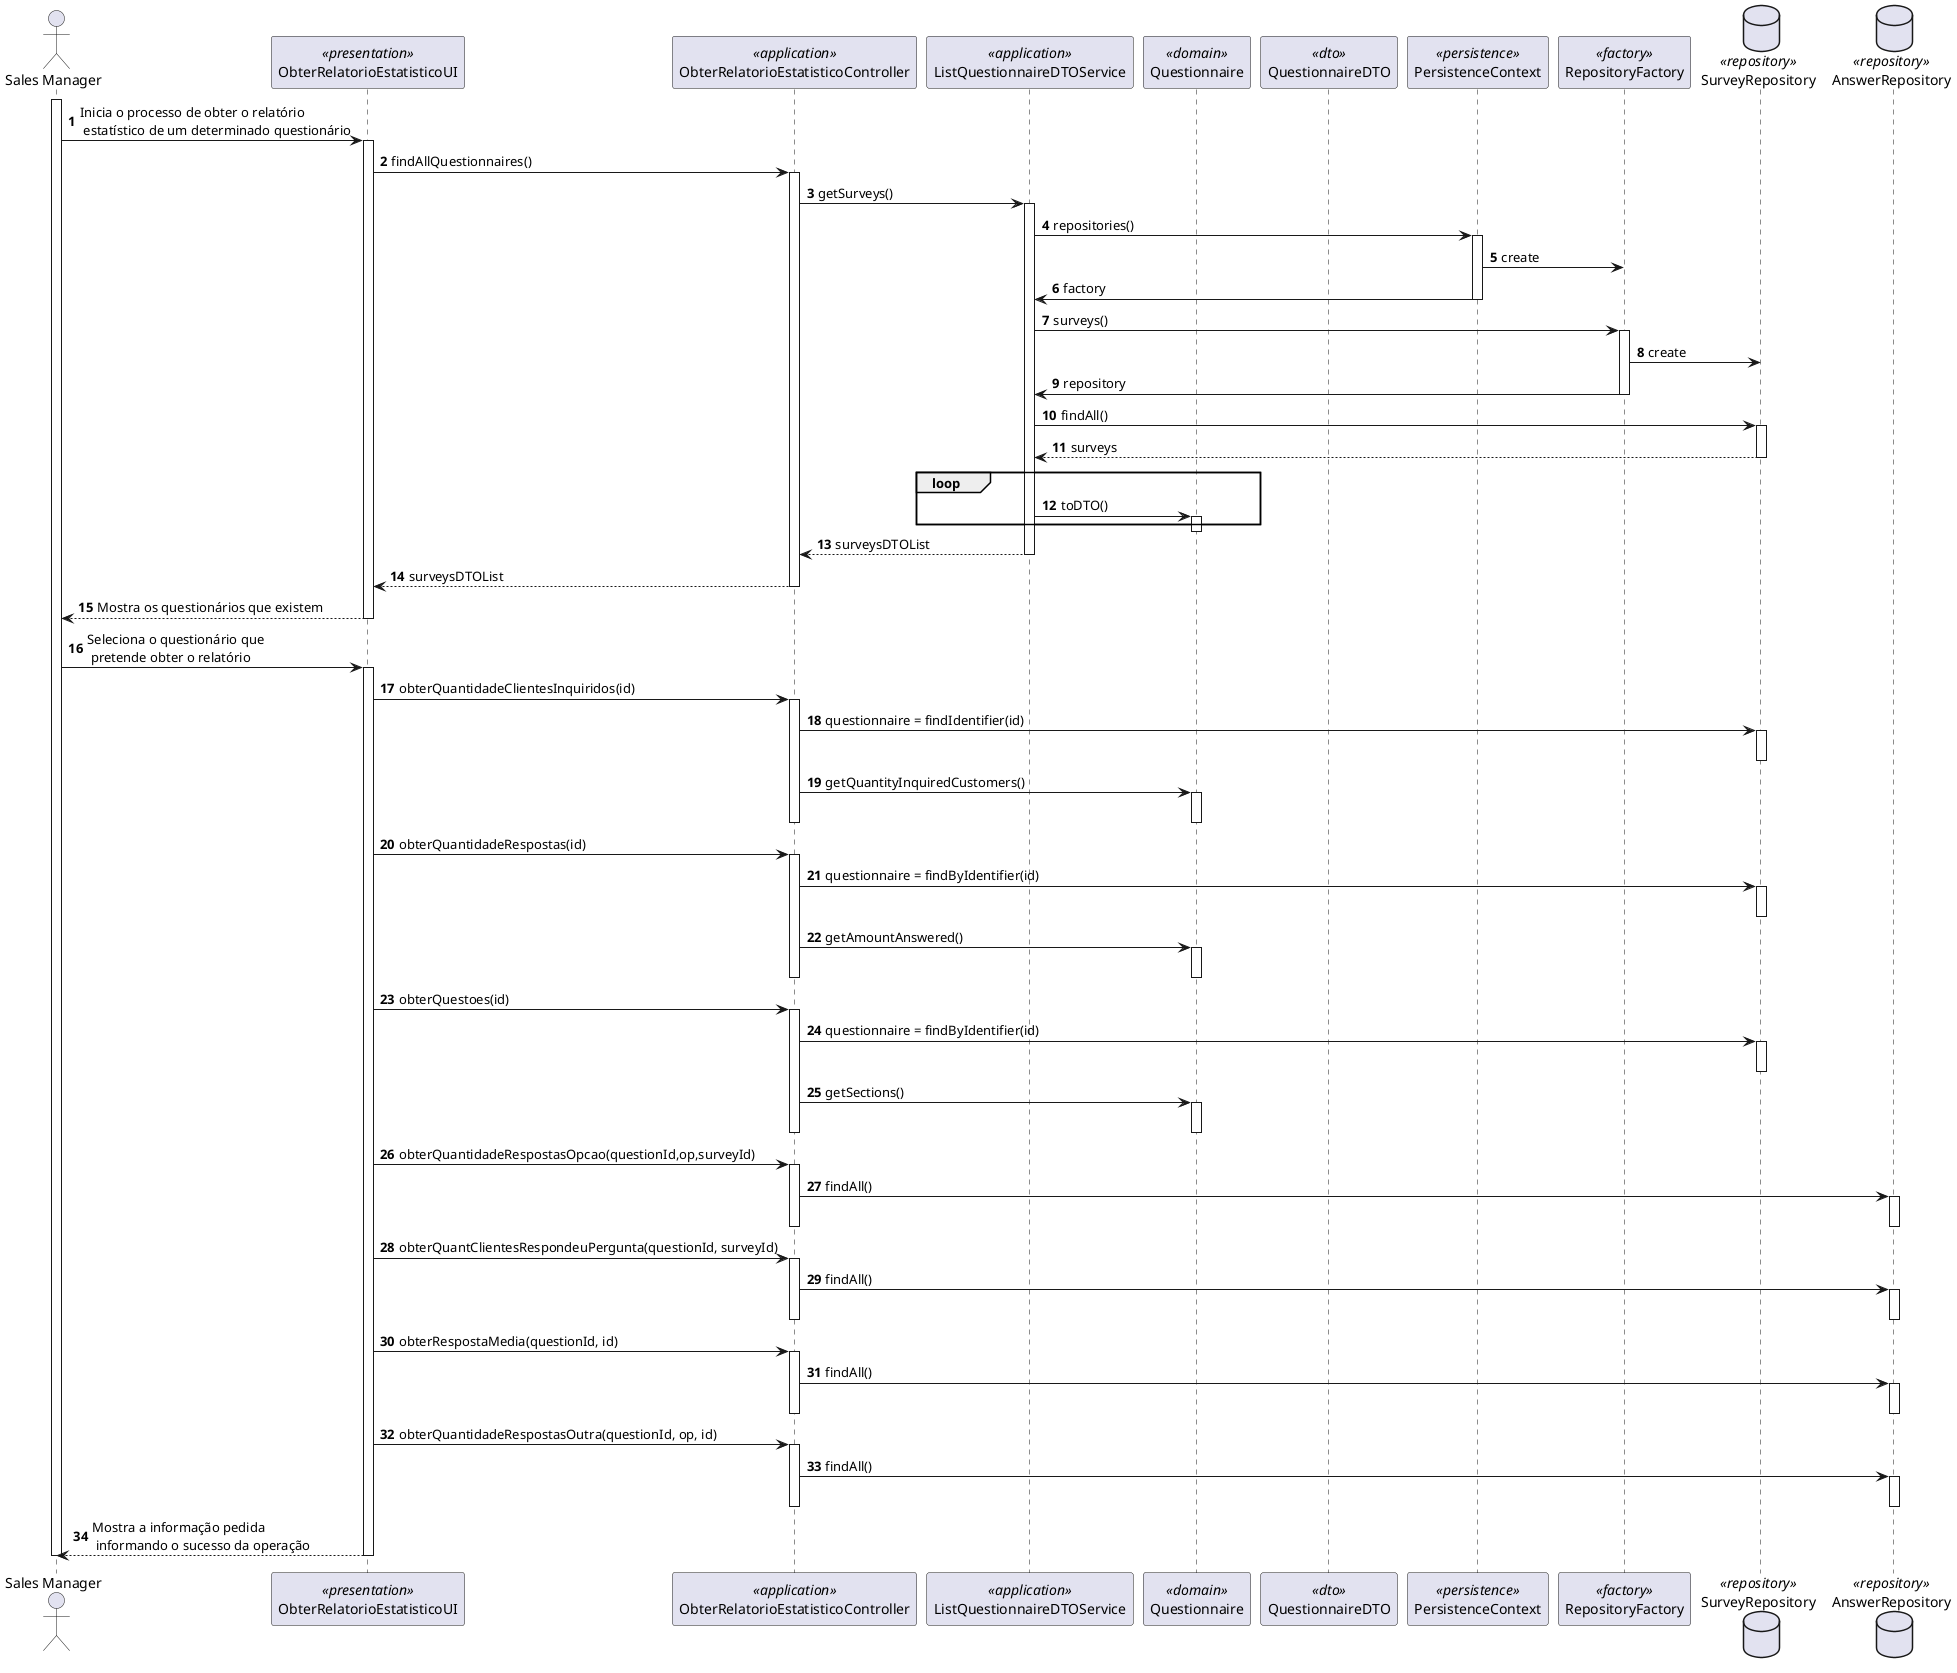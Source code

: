 @startuml

autonumber
actor "Sales Manager" as SM
participant ObterRelatorioEstatisticoUI as UI <<presentation>>
participant ObterRelatorioEstatisticoController as Controller <<application>>
participant ListQuestionnaireDTOService as serv <<application>>
participant "Questionnaire" as Domain <<domain>>
participant "QuestionnaireDTO" as DTO <<dto>>
participant PersistenceContext as Persistence <<persistence>>
participant RepositoryFactory as Factory <<factory>>
database SurveyRepository as repository <<repository>>
database AnswerRepository as ansrepository <<repository>>

activate SM
SM -> UI : Inicia o processo de obter o relatório\n estatístico de um determinado questionário
activate UI
UI->Controller: findAllQuestionnaires()
activate Controller

Controller -> serv: getSurveys()
activate serv
serv-> Persistence: repositories()
activate Persistence
Persistence -> Factory: create
Persistence -> serv: factory
deactivate Persistence
serv -> Factory: surveys()
activate Factory
Factory -> repository: create
Factory -> serv: repository
deactivate Factory
serv->repository:findAll()
activate repository
repository -->serv: surveys
deactivate repository
loop
serv -> Domain: toDTO()
activate Domain
end
deactivate Domain
serv --> Controller : surveysDTOList
deactivate serv
Controller --> UI : surveysDTOList
deactivate Controller
UI --> SM : Mostra os questionários que existem
deactivate UI
SM -> UI : Seleciona o questionário que\n pretende obter o relatório
activate UI
UI -> Controller : obterQuantidadeClientesInquiridos(id)
activate Controller
Controller -> repository : questionnaire = findIdentifier(id)
activate repository
deactivate repository
Controller -> Domain : getQuantityInquiredCustomers()
activate Domain
deactivate Domain
deactivate Controller
UI -> Controller : obterQuantidadeRespostas(id)
activate Controller
Controller -> repository : questionnaire = findByIdentifier(id)
activate repository
deactivate repository
Controller -> Domain : getAmountAnswered()
activate Domain
deactivate Domain
deactivate Controller
UI -> Controller : obterQuestoes(id)
activate Controller
Controller -> repository : questionnaire = findByIdentifier(id)
activate repository
deactivate repository
Controller -> Domain : getSections()
activate Domain
deactivate Domain
deactivate Controller
UI -> Controller : obterQuantidadeRespostasOpcao(questionId,op,surveyId)
activate Controller
Controller -> ansrepository : findAll()
activate ansrepository
deactivate ansrepository
deactivate Controller
UI -> Controller : obterQuantClientesRespondeuPergunta(questionId, surveyId)
activate Controller
Controller -> ansrepository : findAll()
activate ansrepository
deactivate ansrepository
deactivate Controller
UI -> Controller : obterRespostaMedia(questionId, id)
activate Controller
Controller -> ansrepository : findAll()
activate ansrepository
deactivate ansrepository
deactivate Controller

UI -> Controller : obterQuantidadeRespostasOutra(questionId, op, id)
activate Controller
Controller -> ansrepository : findAll()
activate ansrepository
deactivate ansrepository
deactivate Controller

UI --> SM : Mostra a informação pedida\n informando o sucesso da operação
deactivate UI

deactivate SM

@enduml